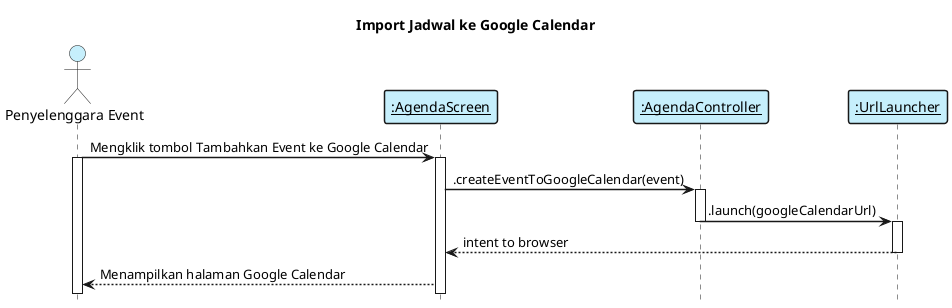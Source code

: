 @startuml mengunduh file jadwal kalender

    title "Import Jadwal ke Google Calendar"
    hide footbox
    skinparam shadowing false
    skinparam sequence {    
        ArrowThickness 1.5
        ActorFontName Century Gothic
        ActorBackgroundColor  #C6EFFC
        ArrowFontName Century Gothic
        ParticipantBorderThickness 1.5
        ParticipantBackgroundColor #C6EFFC
    }

    actor "Penyelenggara Event" as eo 
    participant "__:AgendaScreen__" as viewAgenda
    participant "__:AgendaController__" as controllerAgenda
    participant "__:UrlLauncher__" as urlLauncher

    eo -> viewAgenda: Mengklik tombol Tambahkan Event ke Google Calendar
    activate eo
    activate viewAgenda

    viewAgenda -> controllerAgenda: .createEventToGoogleCalendar(event)
    activate controllerAgenda

    controllerAgenda -> urlLauncher: .launch(googleCalendarUrl)
    deactivate controllerAgenda
    activate urlLauncher
    urlLauncher --> viewAgenda: intent to browser
    deactivate
    viewAgenda --> eo: Menampilkan halaman Google Calendar
@enduml